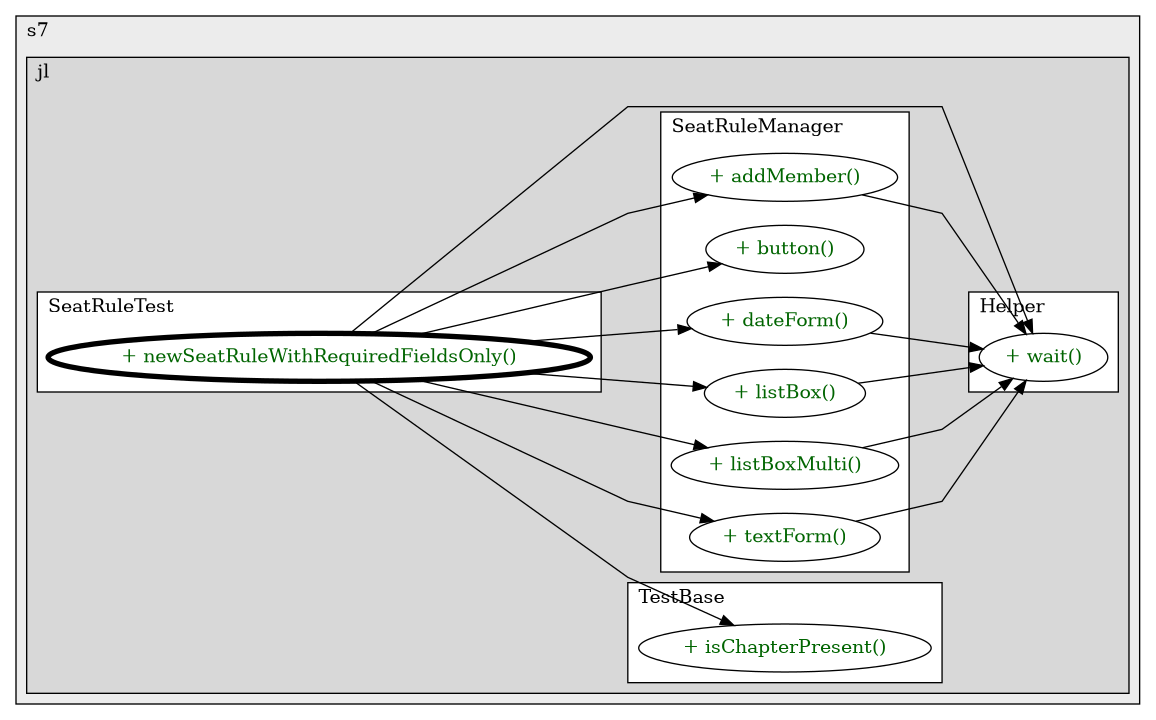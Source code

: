 @startuml

/' diagram meta data start
config=CallConfiguration;
{
  "rootMethod": "aero.s7.jl.autotest.ui.SeatRuleTest#newSeatRuleWithRequiredFieldsOnly()",
  "projectClassification": {
    "searchMode": "OpenProject", // OpenProject, AllProjects
    "includedProjects": "",
    "pathEndKeywords": "*.impl",
    "isClientPath": "",
    "isClientName": "",
    "isTestPath": "",
    "isTestName": "",
    "isMappingPath": "",
    "isMappingName": "",
    "isDataAccessPath": "",
    "isDataAccessName": "",
    "isDataStructurePath": "",
    "isDataStructureName": "",
    "isInterfaceStructuresPath": "",
    "isInterfaceStructuresName": "",
    "isEntryPointPath": "",
    "isEntryPointName": "",
    "treatFinalFieldsAsMandatory": false
  },
  "graphRestriction": {
    "classPackageExcludeFilter": "",
    "classPackageIncludeFilter": "",
    "classNameExcludeFilter": "",
    "classNameIncludeFilter": "",
    "methodNameExcludeFilter": "",
    "methodNameIncludeFilter": "",
    "removeByInheritance": "", // inheritance/annotation based filtering is done in a second step
    "removeByAnnotation": "",
    "removeByClassPackage": "", // cleanup the graph after inheritance/annotation based filtering is done
    "removeByClassName": "",
    "cutMappings": false,
    "cutEnum": true,
    "cutTests": true,
    "cutClient": true,
    "cutDataAccess": true,
    "cutInterfaceStructures": true,
    "cutDataStructures": true,
    "cutGetterAndSetter": true,
    "cutConstructors": true
  },
  "graphTraversal": {
    "forwardDepth": 3,
    "backwardDepth": 3,
    "classPackageExcludeFilter": "",
    "classPackageIncludeFilter": "",
    "classNameExcludeFilter": "",
    "classNameIncludeFilter": "",
    "methodNameExcludeFilter": "",
    "methodNameIncludeFilter": "",
    "hideMappings": false,
    "hideDataStructures": false,
    "hidePrivateMethods": true,
    "hideInterfaceCalls": true, // indirection: implementation -> interface (is hidden) -> implementation
    "onlyShowApplicationEntryPoints": false, // root node is included
    "useMethodCallsForStructureDiagram": "ForwardOnly" // ForwardOnly, BothDirections, No
  },
  "details": {
    "aggregation": "GroupByClass", // ByClass, GroupByClass, None
    "showMethodParametersTypes": false,
    "showMethodParametersNames": false,
    "showMethodReturnType": false,
    "showPackageLevels": 2,
    "showCallOrder": false,
    "edgeMode": "MethodsOnly", // TypesOnly, MethodsOnly, TypesAndMethods, MethodsAndDirectTypeUsage
    "showDetailedClassStructure": false
  },
  "rootClass": "aero.s7.jl.autotest.ui.SeatRuleTest",
  "extensionCallbackMethod": "" // qualified.class.name#methodName - signature: public static String method(String)
}
diagram meta data end '/



digraph g {
    rankdir="LR"
    splines=polyline
    

'nodes 
subgraph cluster_3620 { 
   	label=s7
	labeljust=l
	fillcolor="#ececec"
	style=filled
   
   subgraph cluster_107891020 { 
   	label=jl
	labeljust=l
	fillcolor="#d8d8d8"
	style=filled
   
   subgraph cluster_1342945425 { 
   	label=SeatRuleTest
	labeljust=l
	fillcolor=white
	style=filled
   
   SeatRuleTest363134990XXXnewSeatRuleWithRequiredFieldsOnly0[
	label="+ newSeatRuleWithRequiredFieldsOnly()"
	style=filled
	fillcolor=white
	tooltip="SeatRuleTest

null"
	penwidth=4
	fontcolor=darkgreen
];
} 

subgraph cluster_1611793064 { 
   	label=TestBase
	labeljust=l
	fillcolor=white
	style=filled
   
   TestBase635845705XXXisChapterPresent1808118735[
	label="+ isChapterPresent()"
	style=filled
	fillcolor=white
	tooltip="TestBase

null"
	fontcolor=darkgreen
];
} 

subgraph cluster_2103950416 { 
   	label=SeatRuleManager
	labeljust=l
	fillcolor=white
	style=filled
   
   SeatRuleManager363134990XXXaddMember1808118735[
	label="+ addMember()"
	style=filled
	fillcolor=white
	tooltip="SeatRuleManager

null"
	fontcolor=darkgreen
];

SeatRuleManager363134990XXXbutton1808118735[
	label="+ button()"
	style=filled
	fillcolor=white
	tooltip="SeatRuleManager

null"
	fontcolor=darkgreen
];

SeatRuleManager363134990XXXdateForm2013066710[
	label="+ dateForm()"
	style=filled
	fillcolor=white
	tooltip="SeatRuleManager

null"
	fontcolor=darkgreen
];

SeatRuleManager363134990XXXlistBox2013066710[
	label="+ listBox()"
	style=filled
	fillcolor=white
	tooltip="SeatRuleManager

null"
	fontcolor=darkgreen
];

SeatRuleManager363134990XXXlistBoxMulti1821828024[
	label="+ listBoxMulti()"
	style=filled
	fillcolor=white
	tooltip="SeatRuleManager

null"
	fontcolor=darkgreen
];

SeatRuleManager363134990XXXtextForm2013066710[
	label="+ textForm()"
	style=filled
	fillcolor=white
	tooltip="SeatRuleManager

null"
	fontcolor=darkgreen
];
} 

subgraph cluster_216944365 { 
   	label=Helper
	labeljust=l
	fillcolor=white
	style=filled
   
   Helper635845705XXXwait104431[
	label="+ wait()"
	style=filled
	fillcolor=white
	tooltip="Helper

null"
	fontcolor=darkgreen
];
} 
} 
} 

'edges    
SeatRuleManager363134990XXXaddMember1808118735 -> Helper635845705XXXwait104431;
SeatRuleManager363134990XXXdateForm2013066710 -> Helper635845705XXXwait104431;
SeatRuleManager363134990XXXlistBox2013066710 -> Helper635845705XXXwait104431;
SeatRuleManager363134990XXXlistBoxMulti1821828024 -> Helper635845705XXXwait104431;
SeatRuleManager363134990XXXtextForm2013066710 -> Helper635845705XXXwait104431;
SeatRuleTest363134990XXXnewSeatRuleWithRequiredFieldsOnly0 -> Helper635845705XXXwait104431;
SeatRuleTest363134990XXXnewSeatRuleWithRequiredFieldsOnly0 -> SeatRuleManager363134990XXXaddMember1808118735;
SeatRuleTest363134990XXXnewSeatRuleWithRequiredFieldsOnly0 -> SeatRuleManager363134990XXXbutton1808118735;
SeatRuleTest363134990XXXnewSeatRuleWithRequiredFieldsOnly0 -> SeatRuleManager363134990XXXdateForm2013066710;
SeatRuleTest363134990XXXnewSeatRuleWithRequiredFieldsOnly0 -> SeatRuleManager363134990XXXlistBox2013066710;
SeatRuleTest363134990XXXnewSeatRuleWithRequiredFieldsOnly0 -> SeatRuleManager363134990XXXlistBoxMulti1821828024;
SeatRuleTest363134990XXXnewSeatRuleWithRequiredFieldsOnly0 -> SeatRuleManager363134990XXXtextForm2013066710;
SeatRuleTest363134990XXXnewSeatRuleWithRequiredFieldsOnly0 -> TestBase635845705XXXisChapterPresent1808118735;
    
}
@enduml